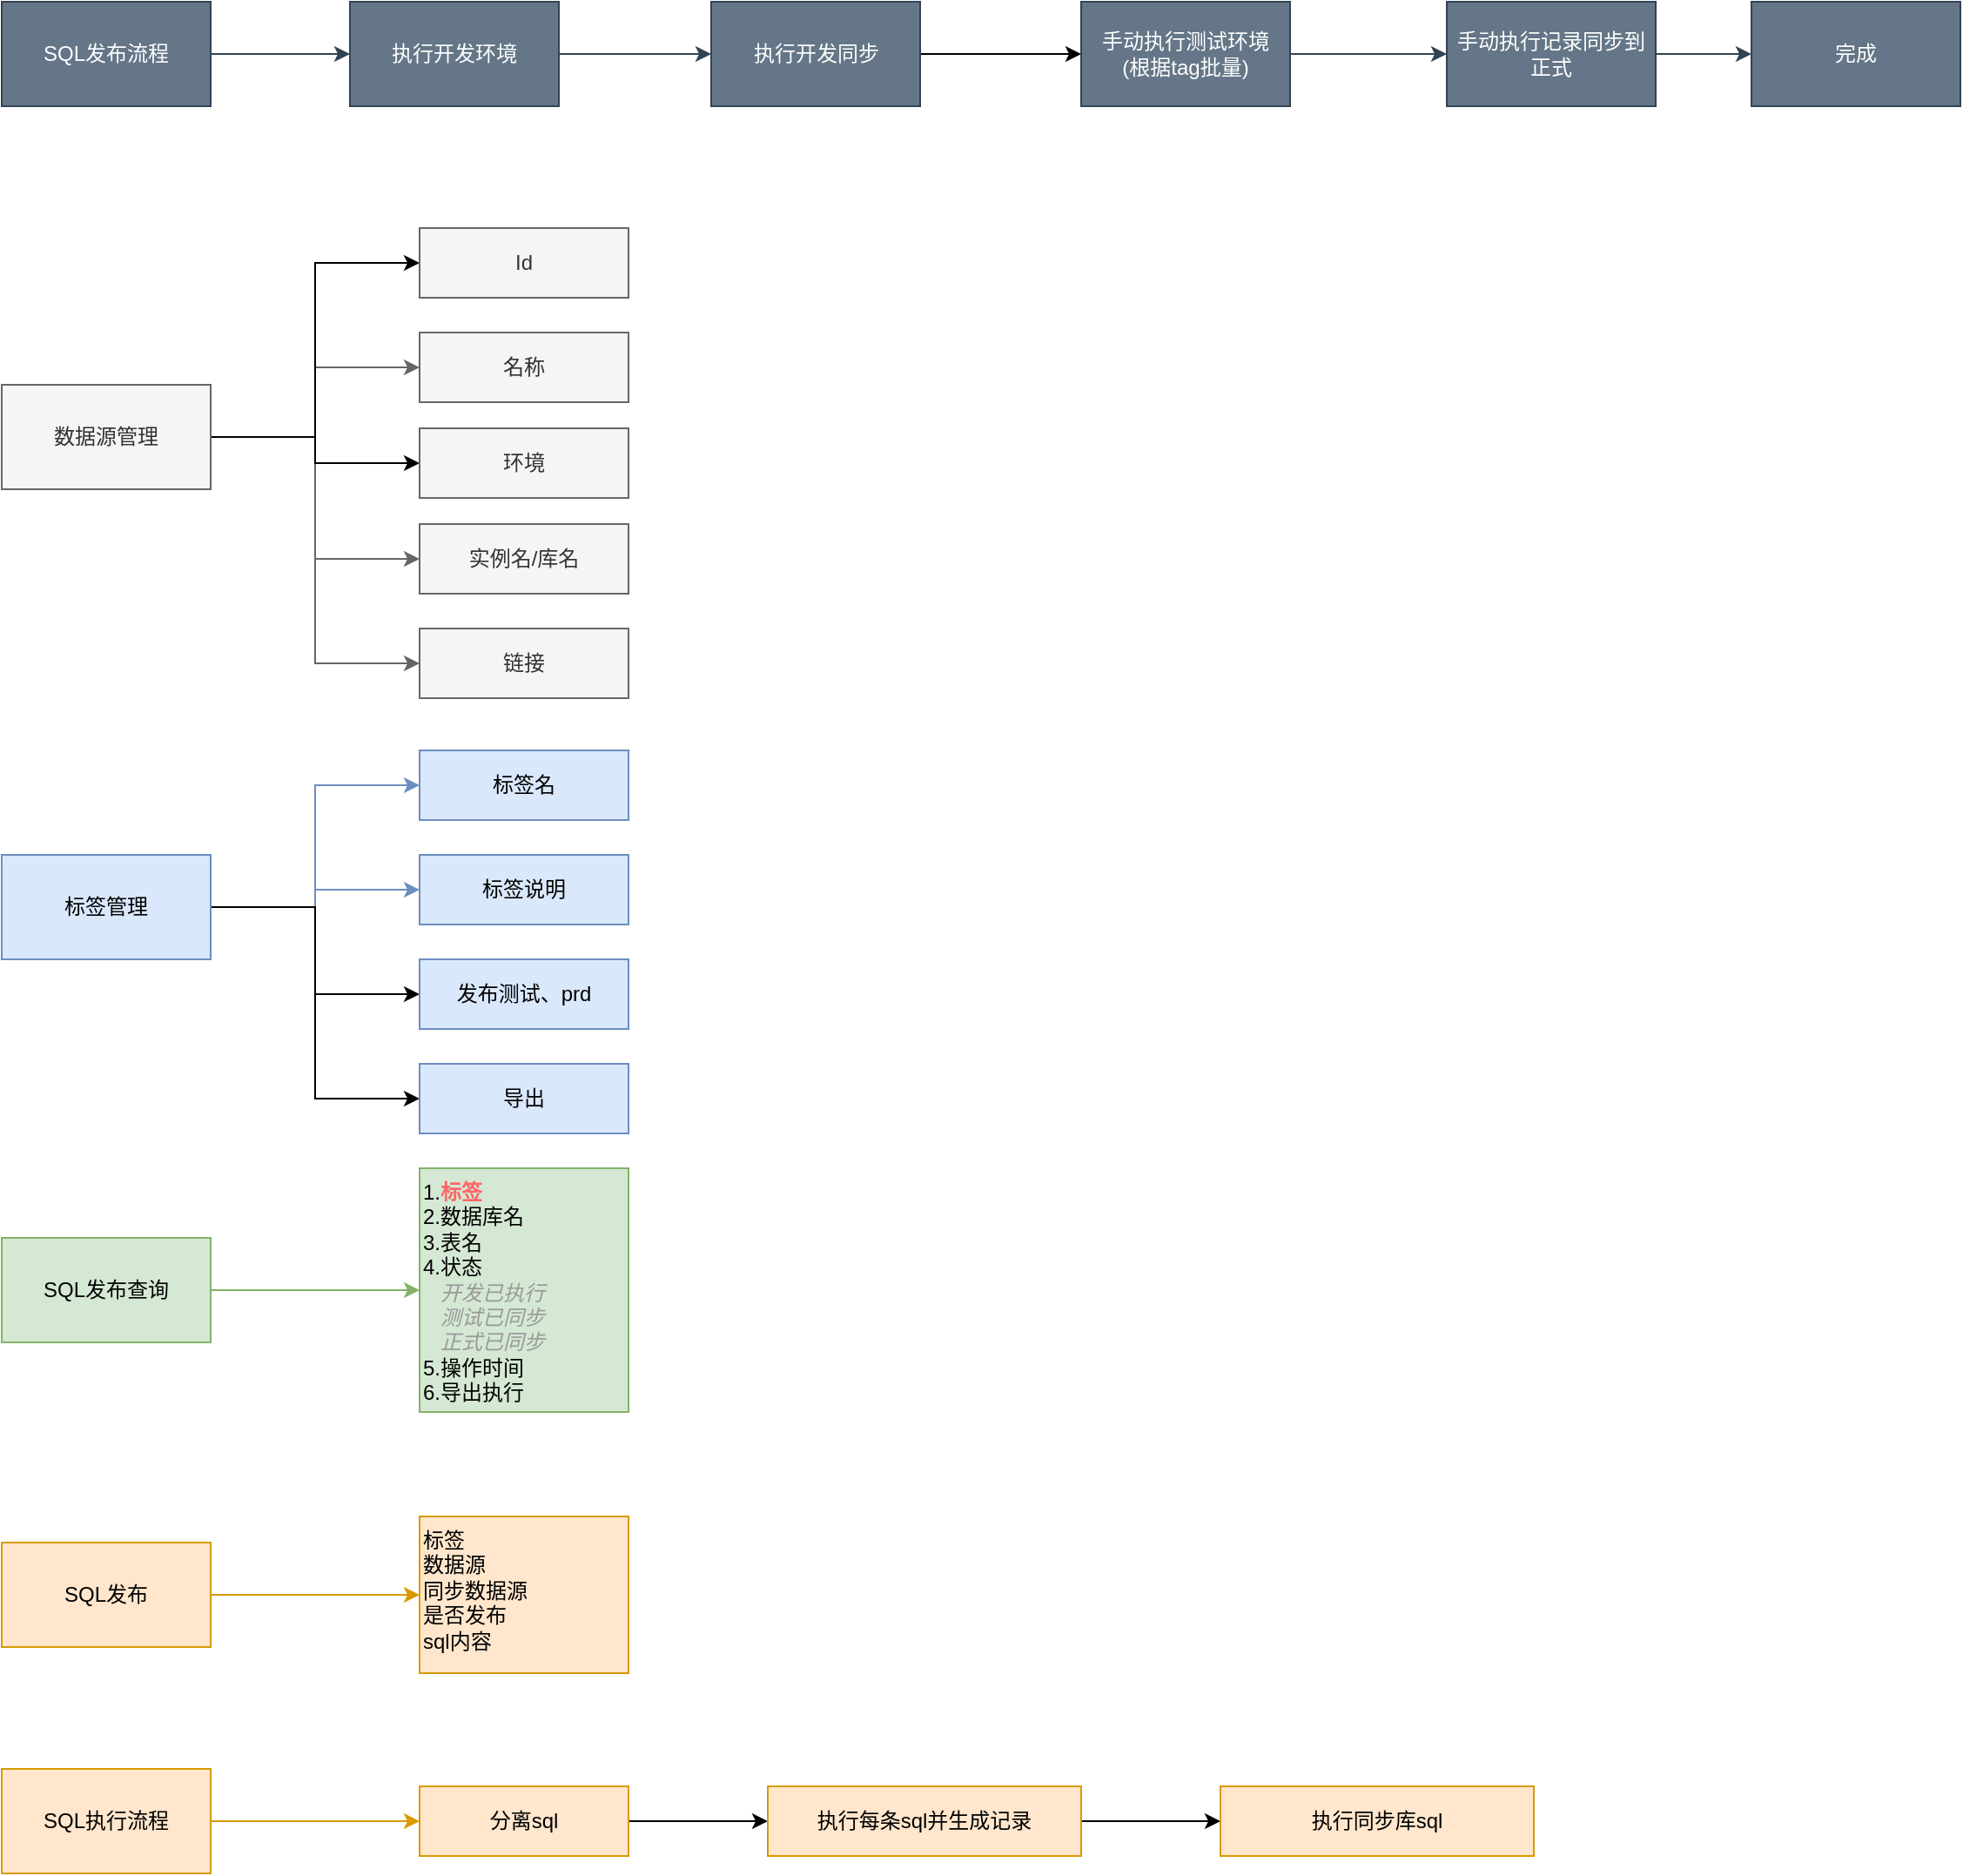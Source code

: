 <mxfile version="12.2.4" pages="1"><diagram id="oFOcQ1wqy5fS1PwsnRHm" name="第 1 页"><mxGraphModel dx="1360" dy="1565" grid="1" gridSize="10" guides="1" tooltips="1" connect="1" arrows="1" fold="1" page="0" pageScale="1" pageWidth="2339" pageHeight="3300" math="0" shadow="0"><root><mxCell id="0"/><mxCell id="1" parent="0"/><mxCell id="11" style="edgeStyle=orthogonalEdgeStyle;rounded=0;orthogonalLoop=1;jettySize=auto;html=1;entryX=0;entryY=0.5;entryDx=0;entryDy=0;fillColor=#f5f5f5;strokeColor=#666666;" parent="1" source="2" target="10" edge="1"><mxGeometry relative="1" as="geometry"/></mxCell><mxCell id="25" style="edgeStyle=orthogonalEdgeStyle;rounded=0;orthogonalLoop=1;jettySize=auto;html=1;entryX=0;entryY=0.5;entryDx=0;entryDy=0;fillColor=#f5f5f5;strokeColor=#666666;" parent="1" source="2" target="24" edge="1"><mxGeometry relative="1" as="geometry"/></mxCell><mxCell id="26" style="edgeStyle=orthogonalEdgeStyle;rounded=0;orthogonalLoop=1;jettySize=auto;html=1;entryX=0;entryY=0.5;entryDx=0;entryDy=0;fillColor=#f5f5f5;strokeColor=#666666;" parent="1" source="2" target="6" edge="1"><mxGeometry relative="1" as="geometry"/></mxCell><mxCell id="43" style="edgeStyle=orthogonalEdgeStyle;rounded=0;orthogonalLoop=1;jettySize=auto;html=1;entryX=0;entryY=0.5;entryDx=0;entryDy=0;" parent="1" source="2" target="42" edge="1"><mxGeometry relative="1" as="geometry"/></mxCell><mxCell id="45" style="edgeStyle=orthogonalEdgeStyle;rounded=0;orthogonalLoop=1;jettySize=auto;html=1;" parent="1" source="2" target="44" edge="1"><mxGeometry relative="1" as="geometry"/></mxCell><mxCell id="2" value="数据源管理" style="rounded=0;whiteSpace=wrap;html=1;fillColor=#f5f5f5;strokeColor=#666666;fontColor=#333333;" parent="1" vertex="1"><mxGeometry x="240" y="-210" width="120" height="60" as="geometry"/></mxCell><mxCell id="6" value="名称" style="rounded=0;whiteSpace=wrap;html=1;fillColor=#f5f5f5;strokeColor=#666666;fontColor=#333333;" parent="1" vertex="1"><mxGeometry x="480" y="-240" width="120" height="40" as="geometry"/></mxCell><mxCell id="16" style="edgeStyle=orthogonalEdgeStyle;rounded=0;orthogonalLoop=1;jettySize=auto;html=1;entryX=0;entryY=0.5;entryDx=0;entryDy=0;fillColor=#dae8fc;strokeColor=#6c8ebf;" parent="1" source="3" target="14" edge="1"><mxGeometry relative="1" as="geometry"/></mxCell><mxCell id="17" style="edgeStyle=orthogonalEdgeStyle;rounded=0;orthogonalLoop=1;jettySize=auto;html=1;entryX=0;entryY=0.5;entryDx=0;entryDy=0;fillColor=#dae8fc;strokeColor=#6c8ebf;" parent="1" source="3" target="15" edge="1"><mxGeometry relative="1" as="geometry"/></mxCell><mxCell id="61" style="edgeStyle=orthogonalEdgeStyle;rounded=0;orthogonalLoop=1;jettySize=auto;html=1;entryX=0;entryY=0.5;entryDx=0;entryDy=0;" parent="1" source="3" target="60" edge="1"><mxGeometry relative="1" as="geometry"/></mxCell><mxCell id="63" style="edgeStyle=orthogonalEdgeStyle;rounded=0;orthogonalLoop=1;jettySize=auto;html=1;entryX=0;entryY=0.5;entryDx=0;entryDy=0;" parent="1" source="3" target="62" edge="1"><mxGeometry relative="1" as="geometry"/></mxCell><object label="标签管理" id="3"><mxCell style="rounded=0;whiteSpace=wrap;html=1;glass=0;comic=0;fillColor=#dae8fc;strokeColor=#6c8ebf;" parent="1" vertex="1"><mxGeometry x="240" y="60" width="120" height="60" as="geometry"/></mxCell></object><mxCell id="21" style="edgeStyle=orthogonalEdgeStyle;rounded=0;orthogonalLoop=1;jettySize=auto;html=1;fillColor=#d5e8d4;strokeColor=#82b366;" parent="1" source="4" target="18" edge="1"><mxGeometry relative="1" as="geometry"/></mxCell><mxCell id="4" value="SQL发布查询" style="rounded=0;whiteSpace=wrap;html=1;fillColor=#d5e8d4;strokeColor=#82b366;" parent="1" vertex="1"><mxGeometry x="240" y="280" width="120" height="60" as="geometry"/></mxCell><mxCell id="51" style="edgeStyle=orthogonalEdgeStyle;rounded=0;orthogonalLoop=1;jettySize=auto;html=1;entryX=0;entryY=0.5;entryDx=0;entryDy=0;fillColor=#647687;strokeColor=#314354;" parent="1" source="5" target="50" edge="1"><mxGeometry relative="1" as="geometry"/></mxCell><mxCell id="5" value="SQL发布流程" style="rounded=0;whiteSpace=wrap;html=1;fillColor=#647687;strokeColor=#314354;fontColor=#ffffff;" parent="1" vertex="1"><mxGeometry x="240" y="-430" width="120" height="60" as="geometry"/></mxCell><mxCell id="46" style="edgeStyle=orthogonalEdgeStyle;rounded=0;orthogonalLoop=1;jettySize=auto;html=1;entryX=0;entryY=0.5;entryDx=0;entryDy=0;fillColor=#ffe6cc;strokeColor=#d79b00;" parent="1" source="8" target="22" edge="1"><mxGeometry relative="1" as="geometry"/></mxCell><mxCell id="8" value="SQL发布" style="rounded=0;whiteSpace=wrap;html=1;fillColor=#ffe6cc;strokeColor=#d79b00;" parent="1" vertex="1"><mxGeometry x="240" y="455" width="120" height="60" as="geometry"/></mxCell><mxCell id="10" value="链接" style="rounded=0;whiteSpace=wrap;html=1;fillColor=#f5f5f5;strokeColor=#666666;fontColor=#333333;" parent="1" vertex="1"><mxGeometry x="480" y="-70" width="120" height="40" as="geometry"/></mxCell><mxCell id="14" value="标签名" style="rounded=0;whiteSpace=wrap;html=1;fillColor=#dae8fc;strokeColor=#6c8ebf;" parent="1" vertex="1"><mxGeometry x="480" width="120" height="40" as="geometry"/></mxCell><mxCell id="15" value="标签说明" style="rounded=0;whiteSpace=wrap;html=1;fillColor=#dae8fc;strokeColor=#6c8ebf;" parent="1" vertex="1"><mxGeometry x="480" y="60" width="120" height="40" as="geometry"/></mxCell><mxCell id="18" value="1.&lt;b&gt;&lt;font color=&quot;#ff6666&quot;&gt;标签&lt;/font&gt;&lt;/b&gt;&lt;br&gt;2.数据库名&lt;br&gt;3.表名&lt;br&gt;4.状态&lt;br&gt;&amp;nbsp; &amp;nbsp;&lt;i&gt;&lt;font color=&quot;#999999&quot;&gt;开发已执行&lt;br&gt;&amp;nbsp; &amp;nbsp;测试已同步&lt;br&gt;&amp;nbsp; &amp;nbsp;正式已同步&lt;/font&gt;&lt;/i&gt;&lt;br&gt;5.操作时间&lt;br&gt;6.导出执行" style="rounded=0;whiteSpace=wrap;html=1;align=left;verticalAlign=top;fillColor=#d5e8d4;strokeColor=#82b366;" parent="1" vertex="1"><mxGeometry x="480" y="240" width="120" height="140" as="geometry"/></mxCell><mxCell id="22" value="标签&lt;br&gt;数据源&lt;br&gt;同步数据源&lt;br&gt;是否发布&lt;br&gt;sql内容" style="rounded=0;whiteSpace=wrap;html=1;align=left;verticalAlign=top;fillColor=#ffe6cc;strokeColor=#d79b00;" parent="1" vertex="1"><mxGeometry x="480" y="440" width="120" height="90" as="geometry"/></mxCell><mxCell id="24" value="实例名/库名" style="rounded=0;whiteSpace=wrap;html=1;fillColor=#f5f5f5;strokeColor=#666666;fontColor=#333333;" parent="1" vertex="1"><mxGeometry x="480" y="-130" width="120" height="40" as="geometry"/></mxCell><mxCell id="55" style="edgeStyle=orthogonalEdgeStyle;rounded=0;orthogonalLoop=1;jettySize=auto;html=1;" parent="1" source="53" target="36" edge="1"><mxGeometry relative="1" as="geometry"/></mxCell><mxCell id="53" value="执行开发同步" style="rounded=0;whiteSpace=wrap;html=1;fillColor=#647687;strokeColor=#314354;fontColor=#ffffff;" parent="1" vertex="1"><mxGeometry x="647.5" y="-430" width="120" height="60" as="geometry"/></mxCell><mxCell id="39" value="" style="edgeStyle=orthogonalEdgeStyle;rounded=0;orthogonalLoop=1;jettySize=auto;html=1;fillColor=#647687;strokeColor=#314354;" parent="1" source="36" target="38" edge="1"><mxGeometry relative="1" as="geometry"/></mxCell><mxCell id="36" value="手动执行测试环境&lt;br&gt;(根据tag批量)" style="rounded=0;whiteSpace=wrap;html=1;fillColor=#647687;strokeColor=#314354;fontColor=#ffffff;" parent="1" vertex="1"><mxGeometry x="860" y="-430" width="120" height="60" as="geometry"/></mxCell><mxCell id="41" value="" style="edgeStyle=orthogonalEdgeStyle;rounded=0;orthogonalLoop=1;jettySize=auto;html=1;fillColor=#647687;strokeColor=#314354;" parent="1" source="38" target="40" edge="1"><mxGeometry relative="1" as="geometry"/></mxCell><mxCell id="38" value="手动执行记录同步到正式" style="rounded=0;whiteSpace=wrap;html=1;fillColor=#647687;strokeColor=#314354;fontColor=#ffffff;" parent="1" vertex="1"><mxGeometry x="1070" y="-430" width="120" height="60" as="geometry"/></mxCell><mxCell id="40" value="完成" style="rounded=0;whiteSpace=wrap;html=1;fillColor=#647687;strokeColor=#314354;fontColor=#ffffff;" parent="1" vertex="1"><mxGeometry x="1245" y="-430" width="120" height="60" as="geometry"/></mxCell><mxCell id="42" value="Id" style="rounded=0;whiteSpace=wrap;html=1;fillColor=#f5f5f5;strokeColor=#666666;fontColor=#333333;" parent="1" vertex="1"><mxGeometry x="480" y="-300" width="120" height="40" as="geometry"/></mxCell><mxCell id="44" value="环境" style="rounded=0;whiteSpace=wrap;html=1;fillColor=#f5f5f5;strokeColor=#666666;fontColor=#333333;" parent="1" vertex="1"><mxGeometry x="480" y="-185" width="120" height="40" as="geometry"/></mxCell><mxCell id="47" style="edgeStyle=orthogonalEdgeStyle;rounded=0;orthogonalLoop=1;jettySize=auto;html=1;entryX=0;entryY=0.5;entryDx=0;entryDy=0;fillColor=#ffe6cc;strokeColor=#d79b00;" parent="1" source="48" target="49" edge="1"><mxGeometry relative="1" as="geometry"/></mxCell><mxCell id="48" value="SQL执行流程" style="rounded=0;whiteSpace=wrap;html=1;fillColor=#ffe6cc;strokeColor=#d79b00;" parent="1" vertex="1"><mxGeometry x="240" y="585" width="120" height="60" as="geometry"/></mxCell><mxCell id="57" value="" style="edgeStyle=orthogonalEdgeStyle;rounded=0;orthogonalLoop=1;jettySize=auto;html=1;" parent="1" source="49" target="56" edge="1"><mxGeometry relative="1" as="geometry"/></mxCell><mxCell id="49" value="分离sql&lt;br&gt;" style="rounded=0;whiteSpace=wrap;html=1;align=center;verticalAlign=middle;fillColor=#ffe6cc;strokeColor=#d79b00;" parent="1" vertex="1"><mxGeometry x="480" y="595" width="120" height="40" as="geometry"/></mxCell><mxCell id="59" value="" style="edgeStyle=orthogonalEdgeStyle;rounded=0;orthogonalLoop=1;jettySize=auto;html=1;" parent="1" source="56" target="58" edge="1"><mxGeometry relative="1" as="geometry"/></mxCell><mxCell id="56" value="执行每条sql并生成记录" style="rounded=0;whiteSpace=wrap;html=1;align=center;verticalAlign=middle;fillColor=#ffe6cc;strokeColor=#d79b00;" parent="1" vertex="1"><mxGeometry x="680" y="595" width="180" height="40" as="geometry"/></mxCell><mxCell id="58" value="执行同步库sql" style="rounded=0;whiteSpace=wrap;html=1;align=center;verticalAlign=middle;fillColor=#ffe6cc;strokeColor=#d79b00;" parent="1" vertex="1"><mxGeometry x="940" y="595" width="180" height="40" as="geometry"/></mxCell><mxCell id="52" style="edgeStyle=orthogonalEdgeStyle;rounded=0;orthogonalLoop=1;jettySize=auto;html=1;fillColor=#647687;strokeColor=#314354;" parent="1" source="50" target="53" edge="1"><mxGeometry relative="1" as="geometry"><mxPoint x="560" y="-400" as="targetPoint"/></mxGeometry></mxCell><mxCell id="50" value="执行开发环境" style="rounded=0;whiteSpace=wrap;html=1;fillColor=#647687;strokeColor=#314354;fontColor=#ffffff;" parent="1" vertex="1"><mxGeometry x="440" y="-430" width="120" height="60" as="geometry"/></mxCell><mxCell id="60" value="发布测试、prd" style="rounded=0;whiteSpace=wrap;html=1;fillColor=#dae8fc;strokeColor=#6c8ebf;" parent="1" vertex="1"><mxGeometry x="480" y="120" width="120" height="40" as="geometry"/></mxCell><mxCell id="62" value="导出" style="rounded=0;whiteSpace=wrap;html=1;fillColor=#dae8fc;strokeColor=#6c8ebf;" parent="1" vertex="1"><mxGeometry x="480" y="180" width="120" height="40" as="geometry"/></mxCell></root></mxGraphModel></diagram></mxfile>